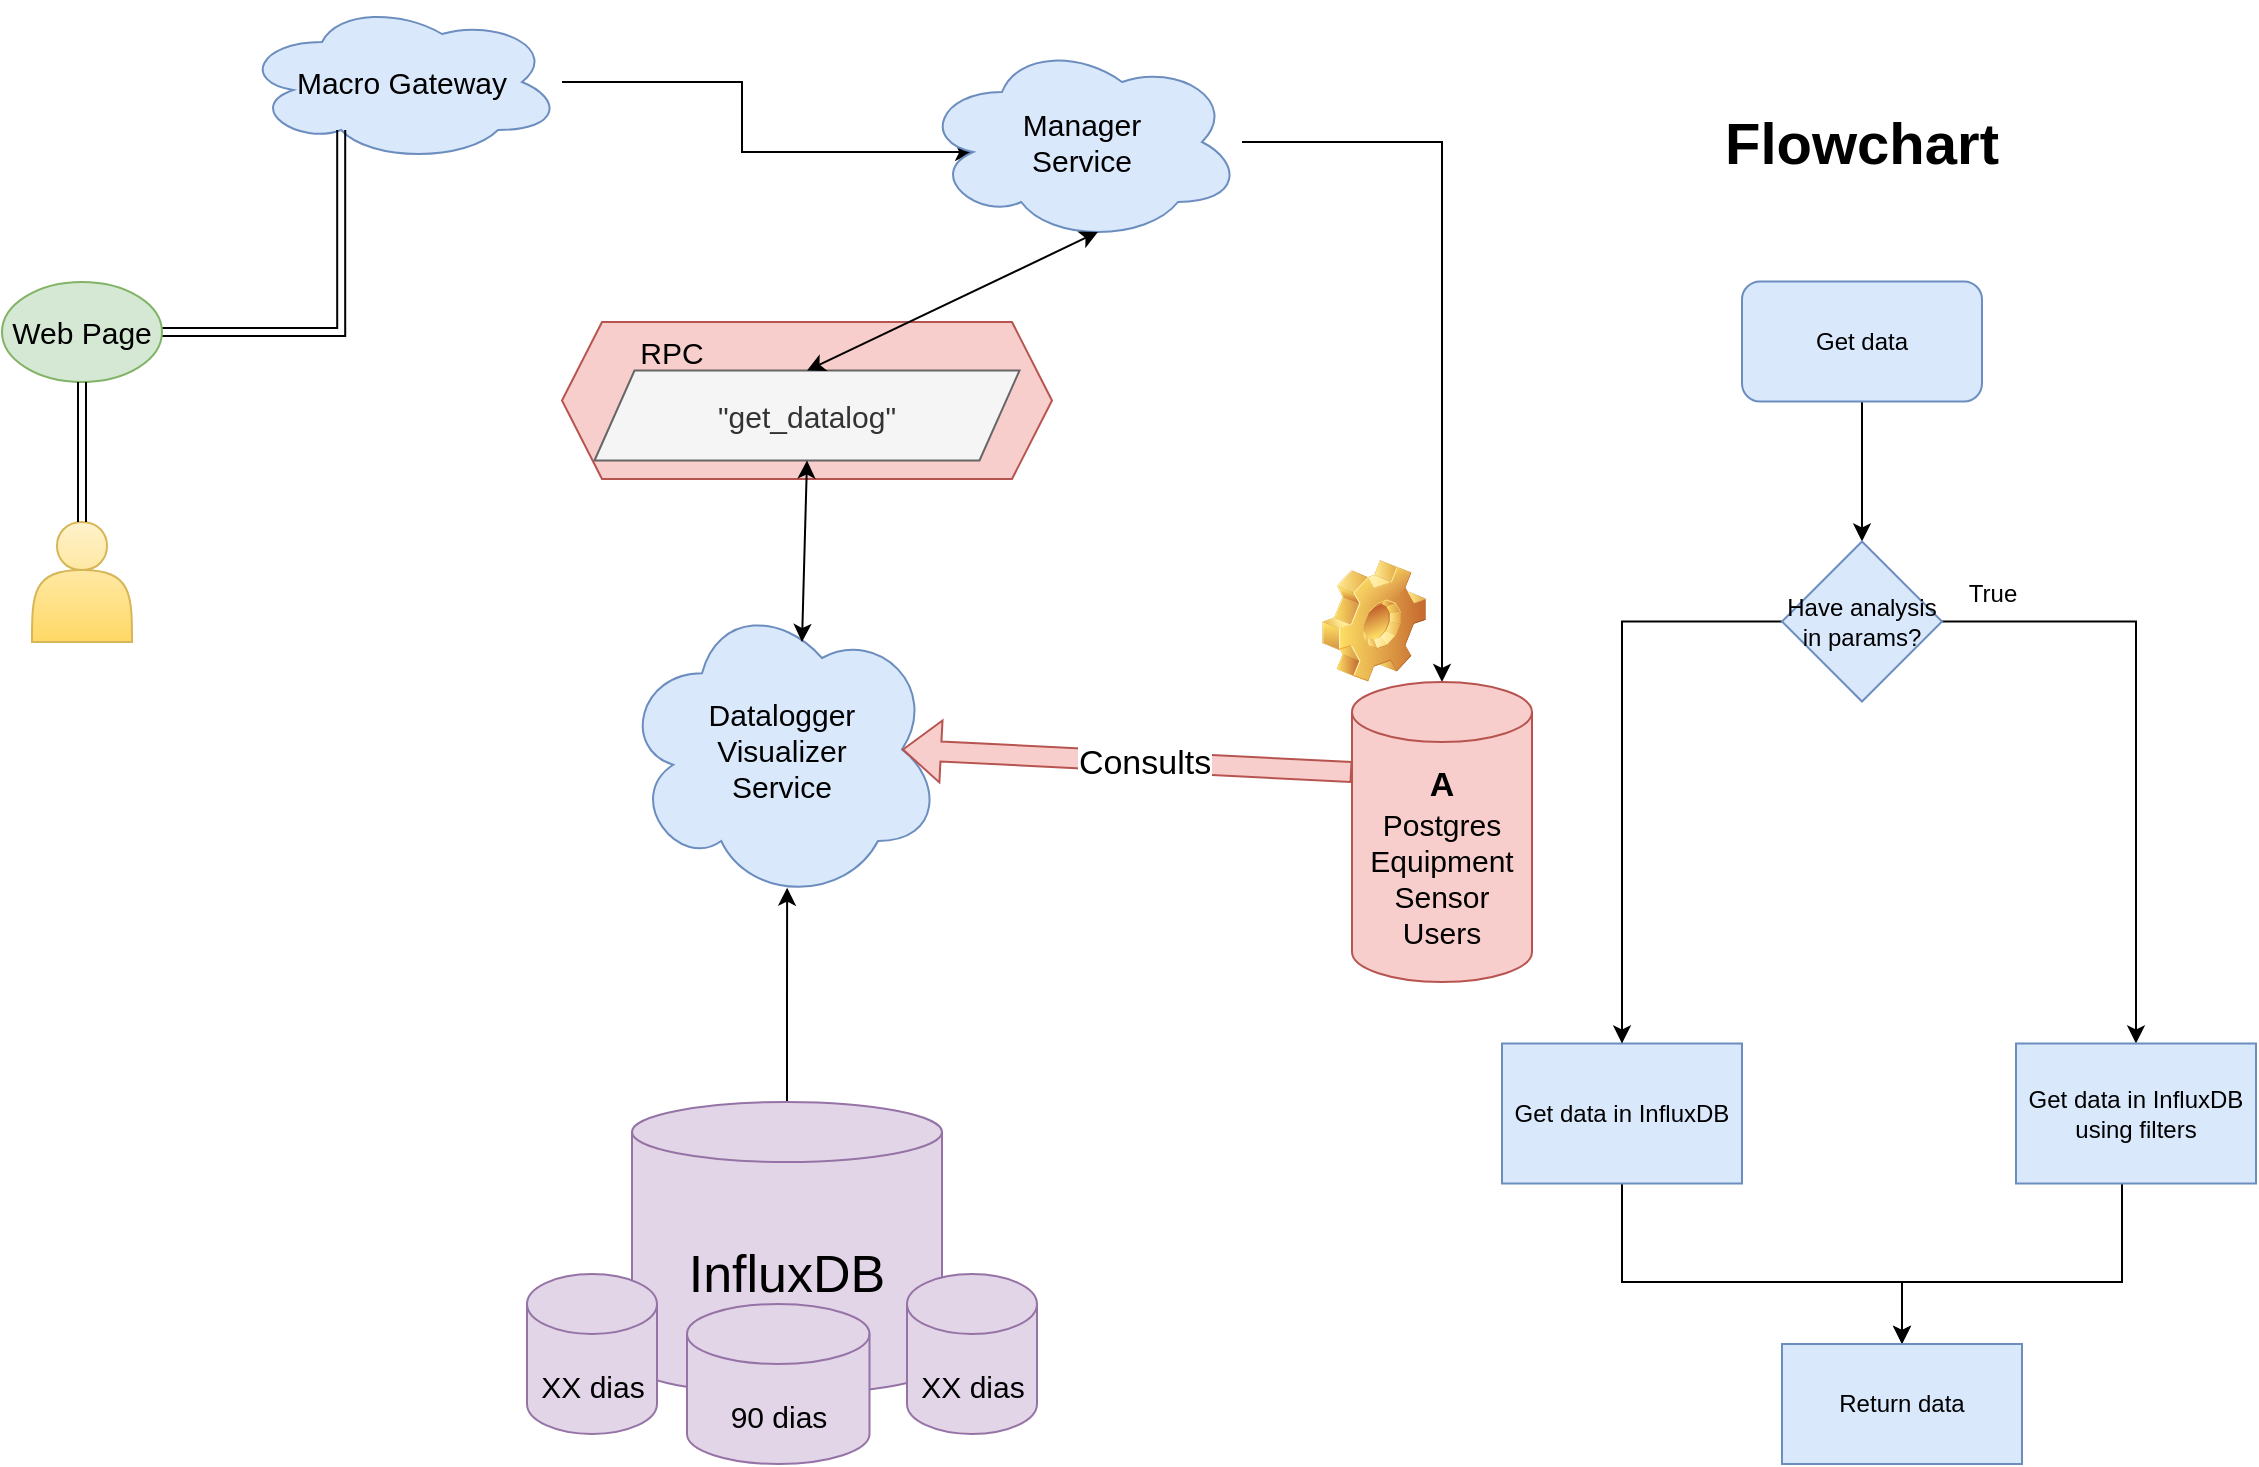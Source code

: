 <mxfile version="20.3.3" type="device"><diagram id="GsLOeUeXFFj4rU_JQG02" name="Página-1"><mxGraphModel dx="2359" dy="954" grid="1" gridSize="10" guides="1" tooltips="1" connect="1" arrows="1" fold="1" page="1" pageScale="1" pageWidth="827" pageHeight="1169" math="0" shadow="0"><root><mxCell id="0"/><mxCell id="1" parent="0"/><mxCell id="1CHm9rdd_JZuMyd1FBzv-4" value="" style="shape=actor;whiteSpace=wrap;html=1;fillColor=#fff2cc;gradientColor=#ffd966;strokeColor=#d6b656;" parent="1" vertex="1"><mxGeometry x="-165" y="590" width="50" height="60" as="geometry"/></mxCell><mxCell id="0-IpuKxMTxTobGiUhCXC-1" style="edgeStyle=orthogonalEdgeStyle;rounded=0;orthogonalLoop=1;jettySize=auto;html=1;entryX=0.16;entryY=0.55;entryDx=0;entryDy=0;entryPerimeter=0;" edge="1" parent="1" source="1CHm9rdd_JZuMyd1FBzv-5" target="1CHm9rdd_JZuMyd1FBzv-22"><mxGeometry relative="1" as="geometry"/></mxCell><mxCell id="1CHm9rdd_JZuMyd1FBzv-5" value="&lt;font style=&quot;font-size: 15px;&quot;&gt;Macro Gateway&lt;/font&gt;" style="ellipse;shape=cloud;whiteSpace=wrap;html=1;fillColor=#dae8fc;strokeColor=#6c8ebf;" parent="1" vertex="1"><mxGeometry x="-60" y="330" width="160" height="80" as="geometry"/></mxCell><mxCell id="1CHm9rdd_JZuMyd1FBzv-15" style="edgeStyle=orthogonalEdgeStyle;rounded=0;orthogonalLoop=1;jettySize=auto;html=1;entryX=0.31;entryY=0.8;entryDx=0;entryDy=0;entryPerimeter=0;fontSize=15;shape=link;" parent="1" source="1CHm9rdd_JZuMyd1FBzv-16" target="1CHm9rdd_JZuMyd1FBzv-5" edge="1"><mxGeometry relative="1" as="geometry"/></mxCell><mxCell id="1CHm9rdd_JZuMyd1FBzv-16" value="&lt;font style=&quot;font-size: 15px;&quot;&gt;Web Page&lt;/font&gt;" style="ellipse;whiteSpace=wrap;html=1;fillColor=#d5e8d4;strokeColor=#82b366;" parent="1" vertex="1"><mxGeometry x="-180" y="470" width="80" height="50" as="geometry"/></mxCell><mxCell id="1CHm9rdd_JZuMyd1FBzv-17" value="" style="endArrow=classic;startArrow=classic;html=1;rounded=0;fontSize=15;entryX=0.5;entryY=1;entryDx=0;entryDy=0;shape=link;" parent="1" source="1CHm9rdd_JZuMyd1FBzv-4" target="1CHm9rdd_JZuMyd1FBzv-16" edge="1"><mxGeometry width="50" height="50" relative="1" as="geometry"><mxPoint x="330" y="570" as="sourcePoint"/><mxPoint x="380" y="520" as="targetPoint"/></mxGeometry></mxCell><mxCell id="1CHm9rdd_JZuMyd1FBzv-19" value="Datalogger&lt;br&gt;Visualizer&lt;br&gt;Service" style="ellipse;shape=cloud;whiteSpace=wrap;html=1;fontSize=15;fillColor=#dae8fc;strokeColor=#6c8ebf;" parent="1" vertex="1"><mxGeometry x="130" y="627.5" width="160" height="152.5" as="geometry"/></mxCell><mxCell id="1CHm9rdd_JZuMyd1FBzv-44" style="edgeStyle=orthogonalEdgeStyle;rounded=0;orthogonalLoop=1;jettySize=auto;html=1;" parent="1" source="1CHm9rdd_JZuMyd1FBzv-22" target="1CHm9rdd_JZuMyd1FBzv-23" edge="1"><mxGeometry relative="1" as="geometry"/></mxCell><mxCell id="1CHm9rdd_JZuMyd1FBzv-22" value="Manager&lt;br&gt;Service" style="ellipse;shape=cloud;whiteSpace=wrap;html=1;fontSize=15;fillColor=#dae8fc;strokeColor=#6c8ebf;" parent="1" vertex="1"><mxGeometry x="280" y="350" width="160" height="100" as="geometry"/></mxCell><mxCell id="1CHm9rdd_JZuMyd1FBzv-23" value="&lt;font style=&quot;font-size: 17px;&quot;&gt;&lt;b&gt;A&lt;/b&gt;&lt;/font&gt;&lt;br&gt;Postgres&lt;br&gt;Equipment&lt;br&gt;Sensor&lt;br&gt;Users" style="shape=cylinder3;whiteSpace=wrap;html=1;boundedLbl=1;backgroundOutline=1;size=15;fontSize=15;fillColor=#f8cecc;strokeColor=#b85450;" parent="1" vertex="1"><mxGeometry x="495" y="670" width="90" height="150" as="geometry"/></mxCell><mxCell id="1CHm9rdd_JZuMyd1FBzv-27" value="" style="shape=image;html=1;verticalLabelPosition=bottom;verticalAlign=top;imageAspect=1;aspect=fixed;image=img/clipart/Gear_128x128.png;fontSize=15;" parent="1" vertex="1"><mxGeometry x="480" y="609" width="52" height="61" as="geometry"/></mxCell><mxCell id="1CHm9rdd_JZuMyd1FBzv-34" value="" style="shape=flexArrow;endArrow=classic;html=1;rounded=0;fontSize=17;entryX=0.875;entryY=0.5;entryDx=0;entryDy=0;entryPerimeter=0;exitX=0;exitY=0;exitDx=0;exitDy=45;exitPerimeter=0;fillColor=#f8cecc;strokeColor=#b85450;" parent="1" source="1CHm9rdd_JZuMyd1FBzv-23" target="1CHm9rdd_JZuMyd1FBzv-19" edge="1"><mxGeometry width="50" height="50" relative="1" as="geometry"><mxPoint x="5" y="685" as="sourcePoint"/><mxPoint x="55" y="635" as="targetPoint"/></mxGeometry></mxCell><mxCell id="1CHm9rdd_JZuMyd1FBzv-35" value="Consults" style="edgeLabel;html=1;align=center;verticalAlign=middle;resizable=0;points=[];fontSize=17;" parent="1CHm9rdd_JZuMyd1FBzv-34" vertex="1" connectable="0"><mxGeometry x="-0.461" relative="1" as="geometry"><mxPoint x="-44" y="-1" as="offset"/></mxGeometry></mxCell><mxCell id="1CHm9rdd_JZuMyd1FBzv-45" style="edgeStyle=orthogonalEdgeStyle;rounded=0;orthogonalLoop=1;jettySize=auto;html=1;entryX=0.516;entryY=0.953;entryDx=0;entryDy=0;entryPerimeter=0;" parent="1" source="1CHm9rdd_JZuMyd1FBzv-36" target="1CHm9rdd_JZuMyd1FBzv-19" edge="1"><mxGeometry relative="1" as="geometry"/></mxCell><mxCell id="1CHm9rdd_JZuMyd1FBzv-36" value="&lt;font style=&quot;font-size: 26px;&quot;&gt;InfluxDB&lt;/font&gt;" style="shape=cylinder3;whiteSpace=wrap;html=1;boundedLbl=1;backgroundOutline=1;size=15;fillColor=#e1d5e7;strokeColor=#9673a6;" parent="1" vertex="1"><mxGeometry x="135" y="880" width="155" height="146" as="geometry"/></mxCell><mxCell id="1CHm9rdd_JZuMyd1FBzv-37" value="&lt;font style=&quot;font-size: 15px;&quot;&gt;XX dias&lt;/font&gt;" style="shape=cylinder3;whiteSpace=wrap;html=1;boundedLbl=1;backgroundOutline=1;size=15;fontSize=26;fillColor=#e1d5e7;strokeColor=#9673a6;" parent="1" vertex="1"><mxGeometry x="82.5" y="966" width="65" height="80" as="geometry"/></mxCell><mxCell id="1CHm9rdd_JZuMyd1FBzv-38" value="&lt;font style=&quot;font-size: 15px;&quot;&gt;XX dias&lt;/font&gt;" style="shape=cylinder3;whiteSpace=wrap;html=1;boundedLbl=1;backgroundOutline=1;size=15;fontSize=26;fillColor=#e1d5e7;strokeColor=#9673a6;" parent="1" vertex="1"><mxGeometry x="272.5" y="966" width="65" height="80" as="geometry"/></mxCell><mxCell id="1CHm9rdd_JZuMyd1FBzv-39" value="&lt;font style=&quot;font-size: 15px;&quot;&gt;90 dias&lt;/font&gt;" style="shape=cylinder3;whiteSpace=wrap;html=1;boundedLbl=1;backgroundOutline=1;size=15;fontSize=26;fillColor=#e1d5e7;strokeColor=#9673a6;" parent="1" vertex="1"><mxGeometry x="162.5" y="981" width="91.25" height="80" as="geometry"/></mxCell><mxCell id="1CHm9rdd_JZuMyd1FBzv-48" value="" style="shape=hexagon;perimeter=hexagonPerimeter2;whiteSpace=wrap;html=1;fixedSize=1;fontSize=15;fillColor=#f8cecc;strokeColor=#b85450;" parent="1" vertex="1"><mxGeometry x="100" y="490" width="245" height="78.5" as="geometry"/></mxCell><mxCell id="1CHm9rdd_JZuMyd1FBzv-49" value="&quot;get_datalog&quot;" style="shape=parallelogram;perimeter=parallelogramPerimeter;whiteSpace=wrap;html=1;fixedSize=1;fontSize=15;fillColor=#f5f5f5;fontColor=#333333;strokeColor=#666666;" parent="1" vertex="1"><mxGeometry x="116.25" y="514.25" width="212.5" height="45" as="geometry"/></mxCell><mxCell id="1CHm9rdd_JZuMyd1FBzv-50" value="RPC" style="text;html=1;strokeColor=none;fillColor=none;align=center;verticalAlign=middle;whiteSpace=wrap;rounded=0;fontSize=15;" parent="1" vertex="1"><mxGeometry x="125" y="490" width="60" height="30" as="geometry"/></mxCell><mxCell id="1CHm9rdd_JZuMyd1FBzv-51" value="" style="endArrow=classic;startArrow=classic;html=1;rounded=0;entryX=0.5;entryY=1;entryDx=0;entryDy=0;" parent="1" target="1CHm9rdd_JZuMyd1FBzv-49" edge="1"><mxGeometry width="50" height="50" relative="1" as="geometry"><mxPoint x="220" y="650" as="sourcePoint"/><mxPoint x="460" y="540" as="targetPoint"/></mxGeometry></mxCell><mxCell id="1CHm9rdd_JZuMyd1FBzv-52" value="" style="endArrow=classic;startArrow=classic;html=1;rounded=0;entryX=0.55;entryY=0.95;entryDx=0;entryDy=0;exitX=0.5;exitY=0;exitDx=0;exitDy=0;entryPerimeter=0;" parent="1" source="1CHm9rdd_JZuMyd1FBzv-49" target="1CHm9rdd_JZuMyd1FBzv-22" edge="1"><mxGeometry width="50" height="50" relative="1" as="geometry"><mxPoint x="230.08" y="660.06" as="sourcePoint"/><mxPoint x="222.86" y="432.98" as="targetPoint"/></mxGeometry></mxCell><mxCell id="8YcbJMi9DDMh1BaiDkP--1" value="&lt;font style=&quot;font-size: 29px;&quot;&gt;&lt;b&gt;Flowchart&lt;/b&gt;&lt;/font&gt;" style="text;html=1;strokeColor=none;fillColor=none;align=center;verticalAlign=middle;whiteSpace=wrap;rounded=0;glass=0;fontSize=14;" parent="1" vertex="1"><mxGeometry x="720" y="385.75" width="60" height="30" as="geometry"/></mxCell><mxCell id="8YcbJMi9DDMh1BaiDkP--6" style="edgeStyle=orthogonalEdgeStyle;rounded=0;orthogonalLoop=1;jettySize=auto;html=1;entryX=0.5;entryY=0;entryDx=0;entryDy=0;" parent="1" source="8YcbJMi9DDMh1BaiDkP--2" target="8YcbJMi9DDMh1BaiDkP--5" edge="1"><mxGeometry relative="1" as="geometry"/></mxCell><mxCell id="8YcbJMi9DDMh1BaiDkP--2" value="Get data" style="rounded=1;whiteSpace=wrap;html=1;fillColor=#dae8fc;strokeColor=#6c8ebf;" parent="1" vertex="1"><mxGeometry x="690" y="469.75" width="120" height="60" as="geometry"/></mxCell><mxCell id="8YcbJMi9DDMh1BaiDkP--22" style="edgeStyle=orthogonalEdgeStyle;rounded=0;orthogonalLoop=1;jettySize=auto;html=1;entryX=0.5;entryY=0;entryDx=0;entryDy=0;" parent="1" source="8YcbJMi9DDMh1BaiDkP--3" target="8YcbJMi9DDMh1BaiDkP--18" edge="1"><mxGeometry relative="1" as="geometry"><Array as="points"><mxPoint x="630" y="970"/><mxPoint x="770" y="970"/></Array></mxGeometry></mxCell><mxCell id="8YcbJMi9DDMh1BaiDkP--3" value="Get data in InfluxDB" style="rounded=0;whiteSpace=wrap;html=1;fillColor=#dae8fc;strokeColor=#6c8ebf;" parent="1" vertex="1"><mxGeometry x="570" y="850.75" width="120" height="70" as="geometry"/></mxCell><mxCell id="8YcbJMi9DDMh1BaiDkP--8" style="edgeStyle=orthogonalEdgeStyle;rounded=0;orthogonalLoop=1;jettySize=auto;html=1;entryX=0.5;entryY=0;entryDx=0;entryDy=0;" parent="1" source="8YcbJMi9DDMh1BaiDkP--5" target="8YcbJMi9DDMh1BaiDkP--12" edge="1"><mxGeometry relative="1" as="geometry"><mxPoint x="870.034" y="705.75" as="targetPoint"/></mxGeometry></mxCell><mxCell id="8YcbJMi9DDMh1BaiDkP--17" style="edgeStyle=orthogonalEdgeStyle;rounded=0;orthogonalLoop=1;jettySize=auto;html=1;exitX=0;exitY=0.5;exitDx=0;exitDy=0;entryX=0.5;entryY=0;entryDx=0;entryDy=0;" parent="1" source="8YcbJMi9DDMh1BaiDkP--5" target="8YcbJMi9DDMh1BaiDkP--3" edge="1"><mxGeometry relative="1" as="geometry"><mxPoint x="590" y="740.75" as="targetPoint"/></mxGeometry></mxCell><mxCell id="8YcbJMi9DDMh1BaiDkP--5" value="Have analysis in params?" style="rhombus;whiteSpace=wrap;html=1;fillColor=#dae8fc;strokeColor=#6c8ebf;" parent="1" vertex="1"><mxGeometry x="710" y="599.75" width="80" height="80" as="geometry"/></mxCell><mxCell id="8YcbJMi9DDMh1BaiDkP--9" value="True" style="text;html=1;align=center;verticalAlign=middle;resizable=0;points=[];autosize=1;strokeColor=none;fillColor=none;" parent="1" vertex="1"><mxGeometry x="790" y="610.75" width="50" height="30" as="geometry"/></mxCell><mxCell id="8YcbJMi9DDMh1BaiDkP--23" style="edgeStyle=orthogonalEdgeStyle;rounded=0;orthogonalLoop=1;jettySize=auto;html=1;entryX=0.5;entryY=0;entryDx=0;entryDy=0;" parent="1" source="8YcbJMi9DDMh1BaiDkP--12" target="8YcbJMi9DDMh1BaiDkP--18" edge="1"><mxGeometry relative="1" as="geometry"><Array as="points"><mxPoint x="880" y="970"/><mxPoint x="770" y="970"/></Array></mxGeometry></mxCell><mxCell id="8YcbJMi9DDMh1BaiDkP--12" value="Get data in InfluxDB&lt;br&gt;using filters" style="rounded=0;whiteSpace=wrap;html=1;fillColor=#dae8fc;strokeColor=#6c8ebf;" parent="1" vertex="1"><mxGeometry x="827" y="850.75" width="120" height="70" as="geometry"/></mxCell><mxCell id="8YcbJMi9DDMh1BaiDkP--18" value="Return data" style="rounded=0;whiteSpace=wrap;html=1;fillColor=#dae8fc;strokeColor=#6c8ebf;" parent="1" vertex="1"><mxGeometry x="710" y="1001" width="120" height="60" as="geometry"/></mxCell></root></mxGraphModel></diagram></mxfile>